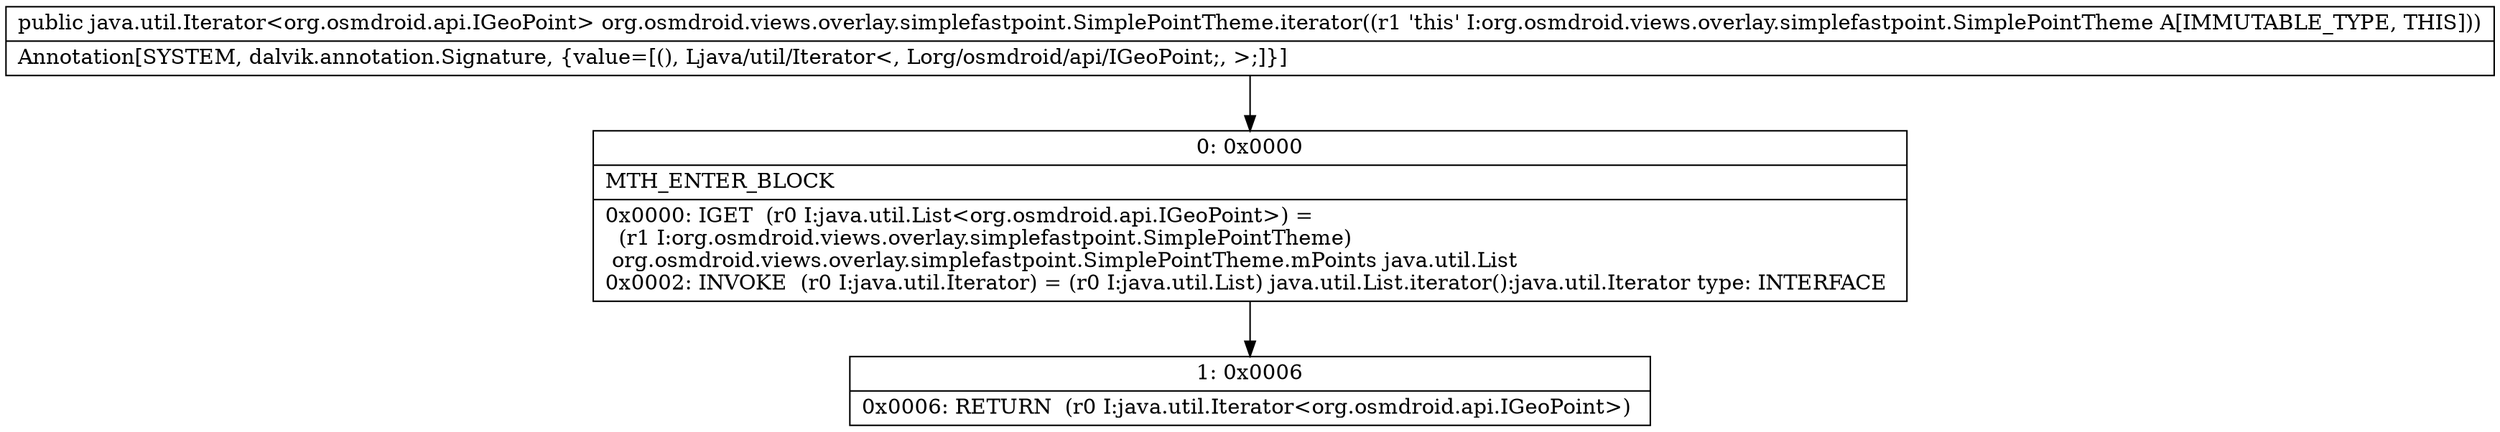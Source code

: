 digraph "CFG fororg.osmdroid.views.overlay.simplefastpoint.SimplePointTheme.iterator()Ljava\/util\/Iterator;" {
Node_0 [shape=record,label="{0\:\ 0x0000|MTH_ENTER_BLOCK\l|0x0000: IGET  (r0 I:java.util.List\<org.osmdroid.api.IGeoPoint\>) = \l  (r1 I:org.osmdroid.views.overlay.simplefastpoint.SimplePointTheme)\l org.osmdroid.views.overlay.simplefastpoint.SimplePointTheme.mPoints java.util.List \l0x0002: INVOKE  (r0 I:java.util.Iterator) = (r0 I:java.util.List) java.util.List.iterator():java.util.Iterator type: INTERFACE \l}"];
Node_1 [shape=record,label="{1\:\ 0x0006|0x0006: RETURN  (r0 I:java.util.Iterator\<org.osmdroid.api.IGeoPoint\>) \l}"];
MethodNode[shape=record,label="{public java.util.Iterator\<org.osmdroid.api.IGeoPoint\> org.osmdroid.views.overlay.simplefastpoint.SimplePointTheme.iterator((r1 'this' I:org.osmdroid.views.overlay.simplefastpoint.SimplePointTheme A[IMMUTABLE_TYPE, THIS]))  | Annotation[SYSTEM, dalvik.annotation.Signature, \{value=[(), Ljava\/util\/Iterator\<, Lorg\/osmdroid\/api\/IGeoPoint;, \>;]\}]\l}"];
MethodNode -> Node_0;
Node_0 -> Node_1;
}

